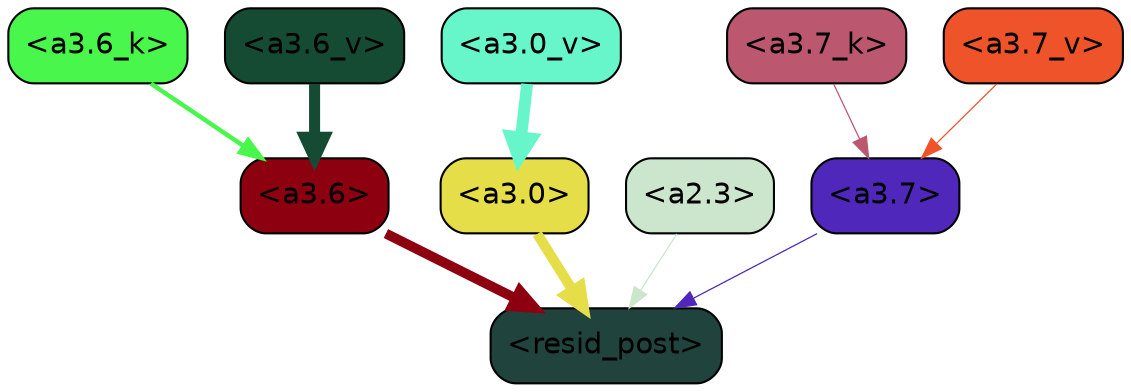 strict digraph "" {
	graph [bgcolor=transparent,
		layout=dot,
		overlap=false,
		splines=true
	];
	"<a3.7>"	[color=black,
		fillcolor="#5027bb",
		fontname=Helvetica,
		shape=box,
		style="filled, rounded"];
	"<resid_post>"	[color=black,
		fillcolor="#20433d",
		fontname=Helvetica,
		shape=box,
		style="filled, rounded"];
	"<a3.7>" -> "<resid_post>"	[color="#5027bb",
		penwidth=0.6];
	"<a3.6>"	[color=black,
		fillcolor="#8d000f",
		fontname=Helvetica,
		shape=box,
		style="filled, rounded"];
	"<a3.6>" -> "<resid_post>"	[color="#8d000f",
		penwidth=4.751592040061951];
	"<a3.0>"	[color=black,
		fillcolor="#e5de49",
		fontname=Helvetica,
		shape=box,
		style="filled, rounded"];
	"<a3.0>" -> "<resid_post>"	[color="#e5de49",
		penwidth=4.904066681861877];
	"<a2.3>"	[color=black,
		fillcolor="#cce6cd",
		fontname=Helvetica,
		shape=box,
		style="filled, rounded"];
	"<a2.3>" -> "<resid_post>"	[color="#cce6cd",
		penwidth=0.6];
	"<a3.7_k>"	[color=black,
		fillcolor="#bc5770",
		fontname=Helvetica,
		shape=box,
		style="filled, rounded"];
	"<a3.7_k>" -> "<a3.7>"	[color="#bc5770",
		penwidth=0.6];
	"<a3.6_k>"	[color=black,
		fillcolor="#49f64b",
		fontname=Helvetica,
		shape=box,
		style="filled, rounded"];
	"<a3.6_k>" -> "<a3.6>"	[color="#49f64b",
		penwidth=2.13908451795578];
	"<a3.7_v>"	[color=black,
		fillcolor="#ef5329",
		fontname=Helvetica,
		shape=box,
		style="filled, rounded"];
	"<a3.7_v>" -> "<a3.7>"	[color="#ef5329",
		penwidth=0.6];
	"<a3.6_v>"	[color=black,
		fillcolor="#154b32",
		fontname=Helvetica,
		shape=box,
		style="filled, rounded"];
	"<a3.6_v>" -> "<a3.6>"	[color="#154b32",
		penwidth=5.297133803367615];
	"<a3.0_v>"	[color=black,
		fillcolor="#67f6c9",
		fontname=Helvetica,
		shape=box,
		style="filled, rounded"];
	"<a3.0_v>" -> "<a3.0>"	[color="#67f6c9",
		penwidth=5.680712580680847];
}
